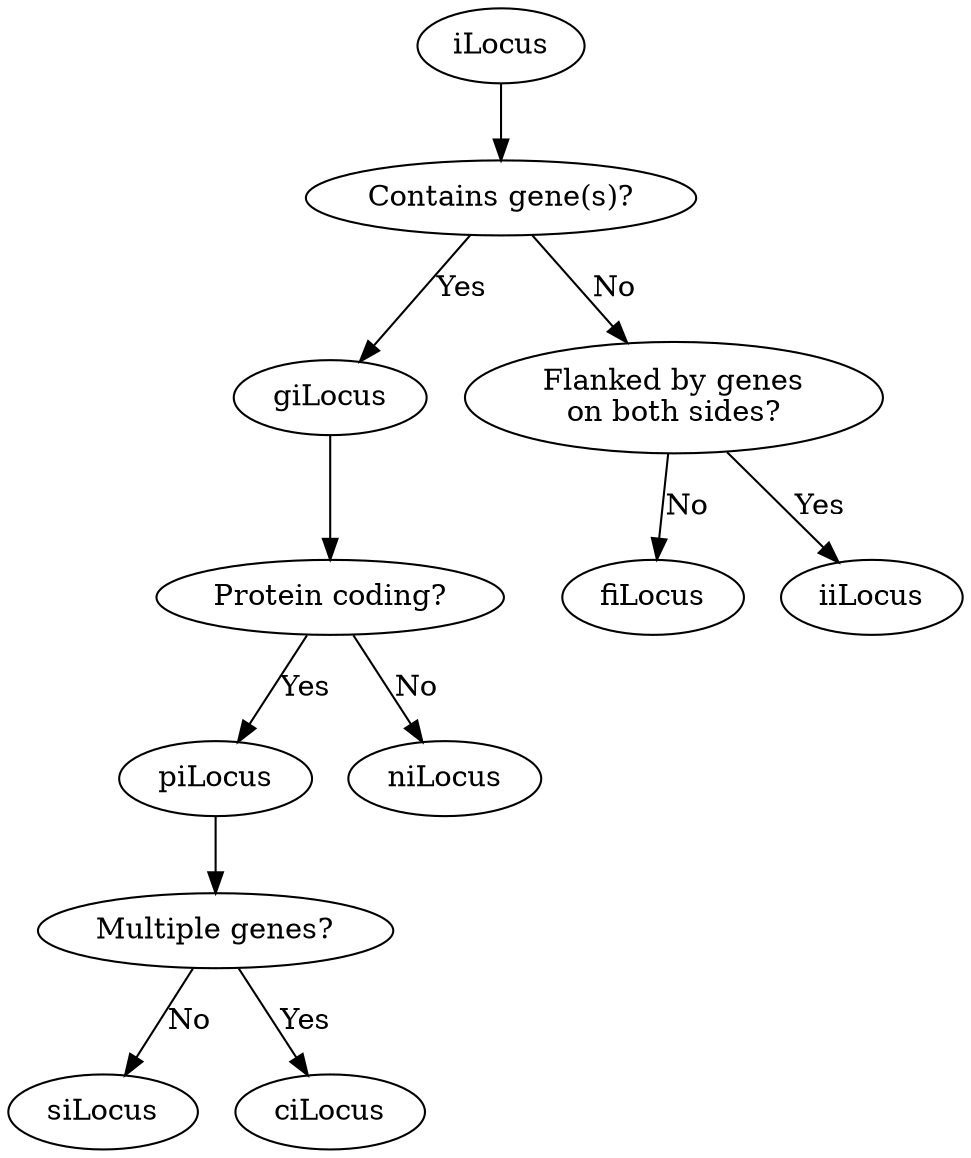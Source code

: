 digraph
{
    ilocus [label="iLocus"]
    gilocus [label="giLocus"]
    pilocus [label="piLocus"]
    nilocus [label="niLocus"]
    silocus [label="siLocus"]
    cilocus [label="ciLocus"]
    filocus [label="fiLocus"]
    iilocus [label="iiLocus"]

    containgene [label="Contains gene(s)?"]
    proteincoding [label="Protein coding?"]
    multiplegenes [label="Multiple genes?"]
    geneflank [label="Flanked by genes\non both sides?"]

    ilocus -> containgene
    containgene -> geneflank [label="No"]
    geneflank -> filocus [label="No"]
    geneflank -> iilocus [label="Yes"]
    containgene -> gilocus [label="Yes"]
    gilocus -> proteincoding
    proteincoding -> nilocus [label="No"]
    proteincoding -> pilocus [label="Yes"]
    pilocus -> multiplegenes
    multiplegenes -> silocus [label="No"]
    multiplegenes -> cilocus [label="Yes"]
}
